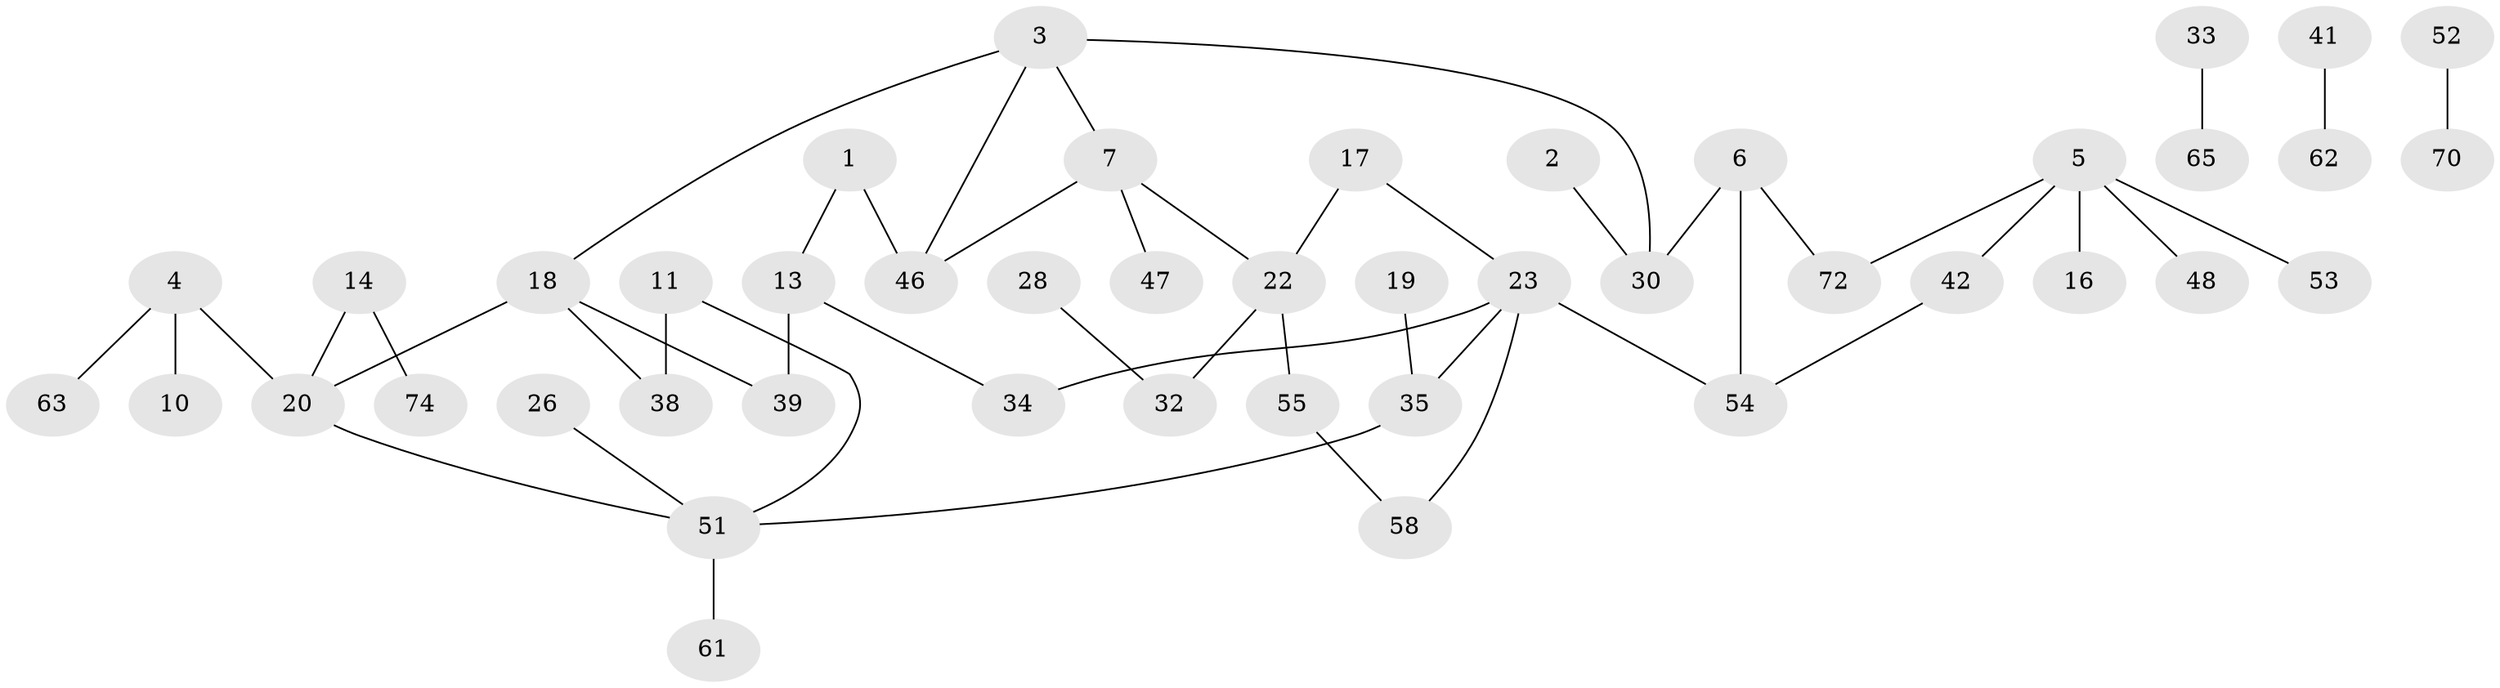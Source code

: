 // original degree distribution, {1: 0.33783783783783783, 3: 0.16891891891891891, 2: 0.3108108108108108, 4: 0.04054054054054054, 0: 0.13513513513513514, 5: 0.006756756756756757}
// Generated by graph-tools (version 1.1) at 2025/33/03/09/25 02:33:38]
// undirected, 45 vertices, 49 edges
graph export_dot {
graph [start="1"]
  node [color=gray90,style=filled];
  1;
  2;
  3;
  4;
  5;
  6;
  7;
  10;
  11;
  13;
  14;
  16;
  17;
  18;
  19;
  20;
  22;
  23;
  26;
  28;
  30;
  32;
  33;
  34;
  35;
  38;
  39;
  41;
  42;
  46;
  47;
  48;
  51;
  52;
  53;
  54;
  55;
  58;
  61;
  62;
  63;
  65;
  70;
  72;
  74;
  1 -- 13 [weight=1.0];
  1 -- 46 [weight=1.0];
  2 -- 30 [weight=1.0];
  3 -- 7 [weight=1.0];
  3 -- 18 [weight=1.0];
  3 -- 30 [weight=1.0];
  3 -- 46 [weight=1.0];
  4 -- 10 [weight=1.0];
  4 -- 20 [weight=1.0];
  4 -- 63 [weight=1.0];
  5 -- 16 [weight=3.0];
  5 -- 42 [weight=1.0];
  5 -- 48 [weight=1.0];
  5 -- 53 [weight=1.0];
  5 -- 72 [weight=1.0];
  6 -- 30 [weight=1.0];
  6 -- 54 [weight=1.0];
  6 -- 72 [weight=1.0];
  7 -- 22 [weight=1.0];
  7 -- 46 [weight=1.0];
  7 -- 47 [weight=1.0];
  11 -- 38 [weight=2.0];
  11 -- 51 [weight=1.0];
  13 -- 34 [weight=1.0];
  13 -- 39 [weight=1.0];
  14 -- 20 [weight=1.0];
  14 -- 74 [weight=1.0];
  17 -- 22 [weight=1.0];
  17 -- 23 [weight=1.0];
  18 -- 20 [weight=1.0];
  18 -- 38 [weight=1.0];
  18 -- 39 [weight=1.0];
  19 -- 35 [weight=1.0];
  20 -- 51 [weight=1.0];
  22 -- 32 [weight=2.0];
  22 -- 55 [weight=1.0];
  23 -- 34 [weight=1.0];
  23 -- 35 [weight=1.0];
  23 -- 54 [weight=1.0];
  23 -- 58 [weight=1.0];
  26 -- 51 [weight=1.0];
  28 -- 32 [weight=1.0];
  33 -- 65 [weight=1.0];
  35 -- 51 [weight=1.0];
  41 -- 62 [weight=1.0];
  42 -- 54 [weight=1.0];
  51 -- 61 [weight=1.0];
  52 -- 70 [weight=1.0];
  55 -- 58 [weight=1.0];
}
